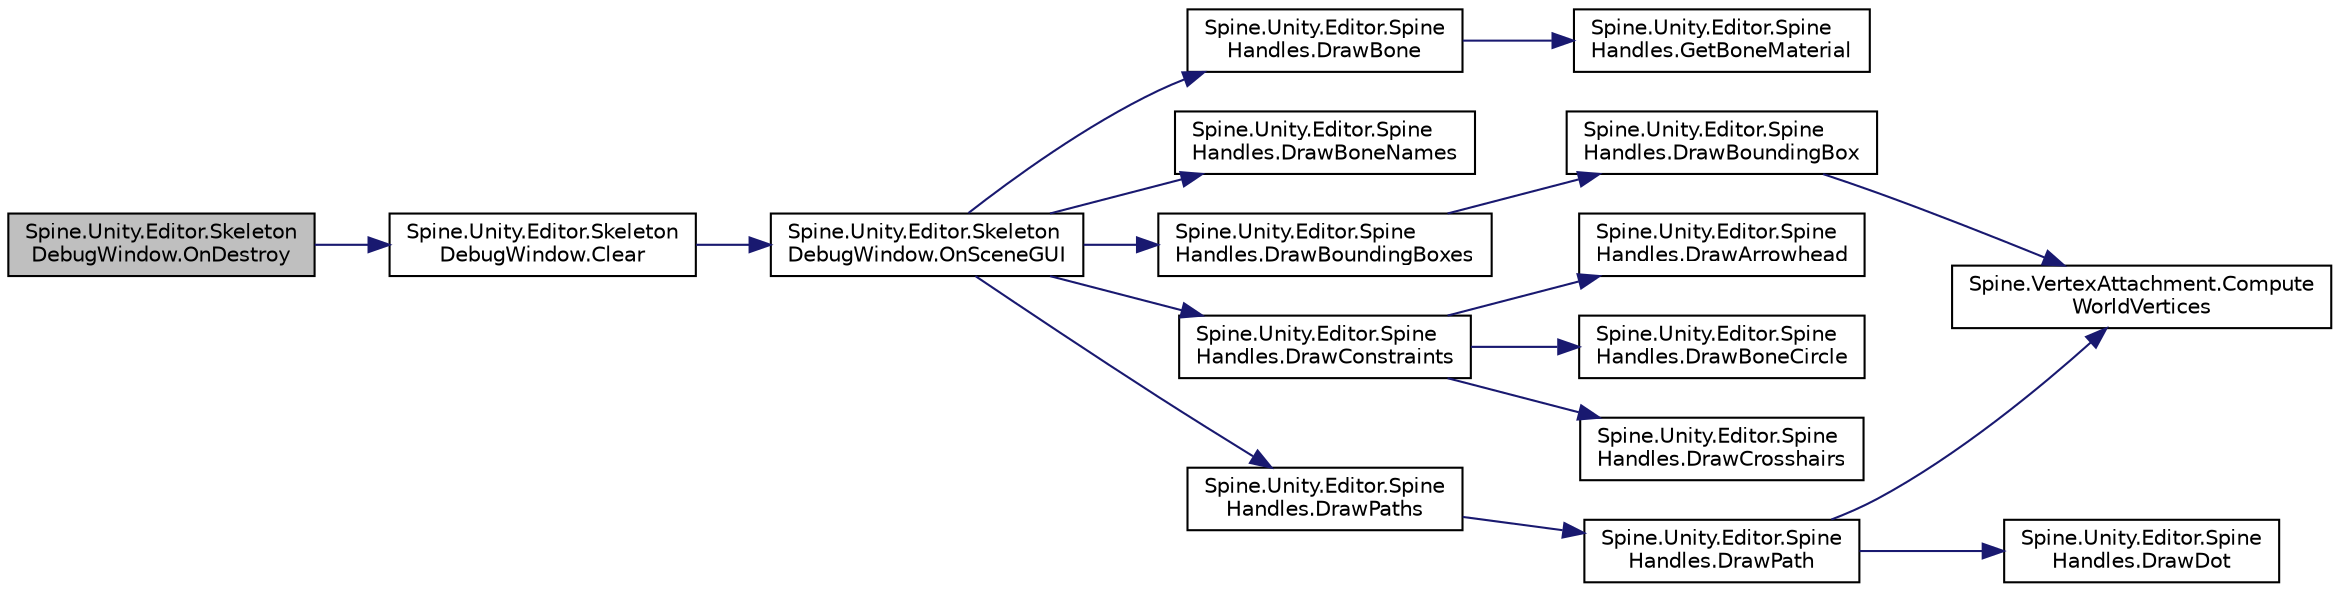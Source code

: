 digraph "Spine.Unity.Editor.SkeletonDebugWindow.OnDestroy"
{
 // LATEX_PDF_SIZE
  edge [fontname="Helvetica",fontsize="10",labelfontname="Helvetica",labelfontsize="10"];
  node [fontname="Helvetica",fontsize="10",shape=record];
  rankdir="LR";
  Node1 [label="Spine.Unity.Editor.Skeleton\lDebugWindow.OnDestroy",height=0.2,width=0.4,color="black", fillcolor="grey75", style="filled", fontcolor="black",tooltip=" "];
  Node1 -> Node2 [color="midnightblue",fontsize="10",style="solid",fontname="Helvetica"];
  Node2 [label="Spine.Unity.Editor.Skeleton\lDebugWindow.Clear",height=0.2,width=0.4,color="black", fillcolor="white", style="filled",URL="$class_spine_1_1_unity_1_1_editor_1_1_skeleton_debug_window.html#a9572f18fb8a9d686bdf6764a54dc35c4",tooltip=" "];
  Node2 -> Node3 [color="midnightblue",fontsize="10",style="solid",fontname="Helvetica"];
  Node3 [label="Spine.Unity.Editor.Skeleton\lDebugWindow.OnSceneGUI",height=0.2,width=0.4,color="black", fillcolor="white", style="filled",URL="$class_spine_1_1_unity_1_1_editor_1_1_skeleton_debug_window.html#aefbfe1e3342f532c8d8503fcb1e8a0b3",tooltip=" "];
  Node3 -> Node4 [color="midnightblue",fontsize="10",style="solid",fontname="Helvetica"];
  Node4 [label="Spine.Unity.Editor.Spine\lHandles.DrawBone",height=0.2,width=0.4,color="black", fillcolor="white", style="filled",URL="$class_spine_1_1_unity_1_1_editor_1_1_spine_handles.html#a85330bd3260f5cabee04c2b05597a6e2",tooltip=" "];
  Node4 -> Node5 [color="midnightblue",fontsize="10",style="solid",fontname="Helvetica"];
  Node5 [label="Spine.Unity.Editor.Spine\lHandles.GetBoneMaterial",height=0.2,width=0.4,color="black", fillcolor="white", style="filled",URL="$class_spine_1_1_unity_1_1_editor_1_1_spine_handles.html#a50e2e25cb4b30e9843a5ef3bf7df7b8b",tooltip=" "];
  Node3 -> Node6 [color="midnightblue",fontsize="10",style="solid",fontname="Helvetica"];
  Node6 [label="Spine.Unity.Editor.Spine\lHandles.DrawBoneNames",height=0.2,width=0.4,color="black", fillcolor="white", style="filled",URL="$class_spine_1_1_unity_1_1_editor_1_1_spine_handles.html#a93079bbcce45ee2adc4a5a573c20f1c1",tooltip=" "];
  Node3 -> Node7 [color="midnightblue",fontsize="10",style="solid",fontname="Helvetica"];
  Node7 [label="Spine.Unity.Editor.Spine\lHandles.DrawBoundingBoxes",height=0.2,width=0.4,color="black", fillcolor="white", style="filled",URL="$class_spine_1_1_unity_1_1_editor_1_1_spine_handles.html#abc17427b5780ea5a9c84c6291696ea0b",tooltip=" "];
  Node7 -> Node8 [color="midnightblue",fontsize="10",style="solid",fontname="Helvetica"];
  Node8 [label="Spine.Unity.Editor.Spine\lHandles.DrawBoundingBox",height=0.2,width=0.4,color="black", fillcolor="white", style="filled",URL="$class_spine_1_1_unity_1_1_editor_1_1_spine_handles.html#a716188942162e5b2e2111c0e7f1b83ca",tooltip=" "];
  Node8 -> Node9 [color="midnightblue",fontsize="10",style="solid",fontname="Helvetica"];
  Node9 [label="Spine.VertexAttachment.Compute\lWorldVertices",height=0.2,width=0.4,color="black", fillcolor="white", style="filled",URL="$class_spine_1_1_vertex_attachment.html#a3a09094aaa5c85778385a1b19397fced",tooltip=" "];
  Node3 -> Node10 [color="midnightblue",fontsize="10",style="solid",fontname="Helvetica"];
  Node10 [label="Spine.Unity.Editor.Spine\lHandles.DrawConstraints",height=0.2,width=0.4,color="black", fillcolor="white", style="filled",URL="$class_spine_1_1_unity_1_1_editor_1_1_spine_handles.html#a4d7c0c768b4e3fbf38c52cc8cd19ffa8",tooltip=" "];
  Node10 -> Node11 [color="midnightblue",fontsize="10",style="solid",fontname="Helvetica"];
  Node11 [label="Spine.Unity.Editor.Spine\lHandles.DrawArrowhead",height=0.2,width=0.4,color="black", fillcolor="white", style="filled",URL="$class_spine_1_1_unity_1_1_editor_1_1_spine_handles.html#a08b3a7278529fe65b27c48bd5ceb98c9",tooltip=" "];
  Node10 -> Node12 [color="midnightblue",fontsize="10",style="solid",fontname="Helvetica"];
  Node12 [label="Spine.Unity.Editor.Spine\lHandles.DrawBoneCircle",height=0.2,width=0.4,color="black", fillcolor="white", style="filled",URL="$class_spine_1_1_unity_1_1_editor_1_1_spine_handles.html#ada822375e68824040853f8b9685e3d55",tooltip=" "];
  Node10 -> Node13 [color="midnightblue",fontsize="10",style="solid",fontname="Helvetica"];
  Node13 [label="Spine.Unity.Editor.Spine\lHandles.DrawCrosshairs",height=0.2,width=0.4,color="black", fillcolor="white", style="filled",URL="$class_spine_1_1_unity_1_1_editor_1_1_spine_handles.html#ab54839679338145a0b3bc8a1ceb0d7ef",tooltip=" "];
  Node3 -> Node14 [color="midnightblue",fontsize="10",style="solid",fontname="Helvetica"];
  Node14 [label="Spine.Unity.Editor.Spine\lHandles.DrawPaths",height=0.2,width=0.4,color="black", fillcolor="white", style="filled",URL="$class_spine_1_1_unity_1_1_editor_1_1_spine_handles.html#a49ac661a58606884154374fa90b3253a",tooltip=" "];
  Node14 -> Node15 [color="midnightblue",fontsize="10",style="solid",fontname="Helvetica"];
  Node15 [label="Spine.Unity.Editor.Spine\lHandles.DrawPath",height=0.2,width=0.4,color="black", fillcolor="white", style="filled",URL="$class_spine_1_1_unity_1_1_editor_1_1_spine_handles.html#ab854c39873b6f0e99a6bac01751471df",tooltip=" "];
  Node15 -> Node9 [color="midnightblue",fontsize="10",style="solid",fontname="Helvetica"];
  Node15 -> Node16 [color="midnightblue",fontsize="10",style="solid",fontname="Helvetica"];
  Node16 [label="Spine.Unity.Editor.Spine\lHandles.DrawDot",height=0.2,width=0.4,color="black", fillcolor="white", style="filled",URL="$class_spine_1_1_unity_1_1_editor_1_1_spine_handles.html#afa4e0cc677ccce86dc695dead8a55c41",tooltip=" "];
}
